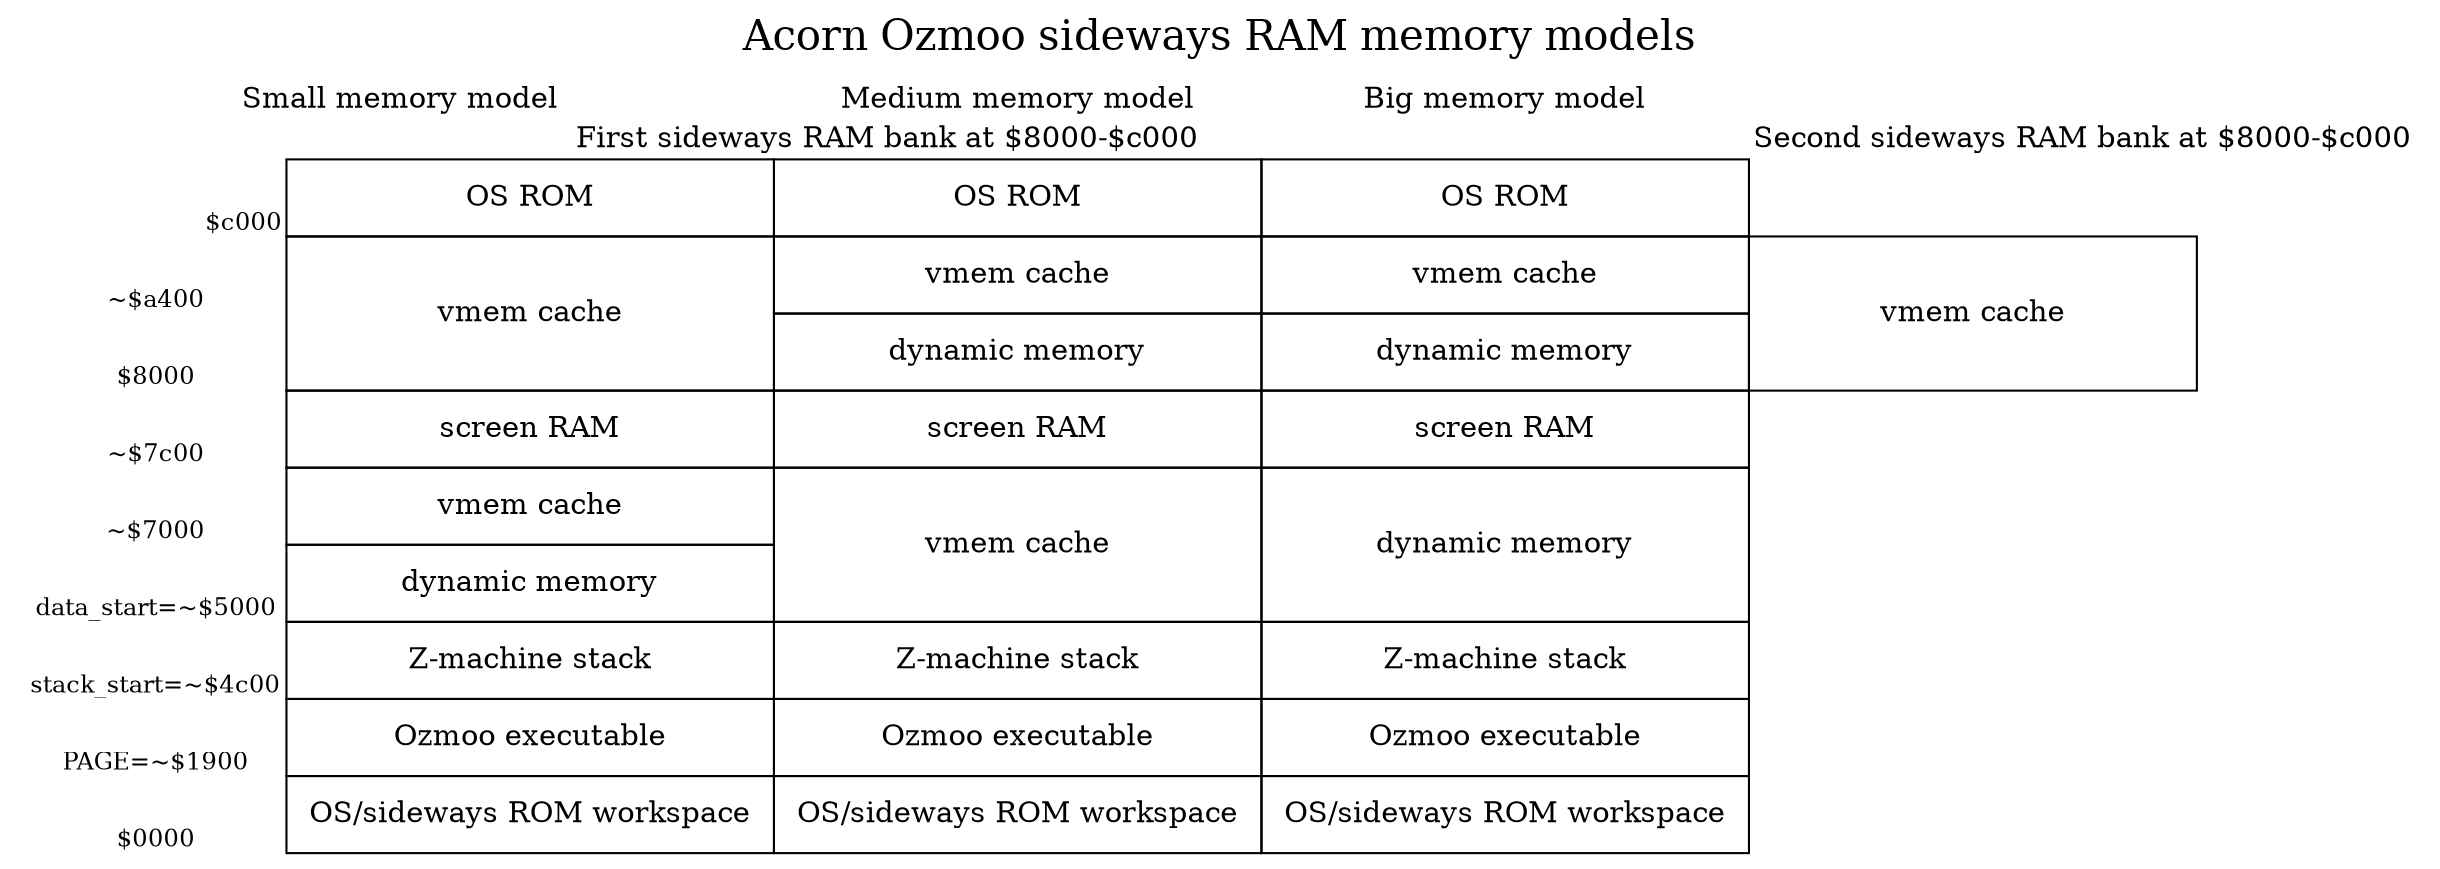 digraph memory {
    graph [nodesep=1, label="Acorn Ozmoo sideways RAM memory models", fontsize=20, labelloc=t];
    forcelabels=true;
    node [shape=plaintext];

    small [label=<
    <table border="0" cellspacing="0">
        <tr>
            <td colspan="2" border="0">Small memory model</td>
            <td colspan="1" border="0">Medium memory model</td>
	    <td colspan="1" border="0">Big memory model</td>
        </tr>
        <tr>
            <td colspan="4" border="0">First sideways RAM bank at $8000-$c000</td>
            <td colspan="4" border="0">Second sideways RAM bank at $8000-$c000</td>
        </tr>
        <tr>
            <td align="text" valign="bottom"><sub>$c000</sub><br align="right" /></td>
            <td border="1" cellpadding="10">OS ROM</td>
            <td border="1" cellpadding="10">OS ROM</td>
	    <td border="1" cellpadding="10">OS ROM</td>
        </tr>
	<tr>
	    <td valign="bottom"><sub>~$a400</sub></td>
	    <td border="1" rowspan="2" cellpadding="10">vmem cache</td>
	    <td border="1" cellpadding="10">vmem cache</td>
	    <td border="1" cellpadding="10">vmem cache</td>
	    <td border="1" rowspan="2" cellpadding="10">vmem cache</td>
	</tr>
        <tr>
            <td valign="bottom"><sub>$8000</sub></td>
	    <td border="1" cellpadding="10">dynamic memory</td>
	    <td border="1" cellpadding="10">dynamic memory</td>
        </tr>
        <tr>
            <td valign="bottom"><sub>~$7c00</sub></td>
            <td border="1" cellpadding="10">screen RAM</td>
            <td border="1" cellpadding="10">screen RAM</td>
            <td border="1" cellpadding="10">screen RAM</td>
        </tr>
        <tr>
            <td valign="bottom"><sub>~$7000</sub></td>
            <td border="1" cellpadding="10">vmem cache</td>
            <td border="1" rowspan="2" cellpadding="10">vmem cache</td>
            <td border="1" rowspan="2" cellpadding="10">dynamic memory</td>
        </tr>
        <tr>
            <td valign="bottom"><sub>data_start=~$5000</sub></td>
            <td border="1" cellpadding="10">dynamic memory</td>
        </tr>
        <tr>
            <td valign="bottom"><sub>stack_start=~$4c00</sub></td>
            <td border="1" cellpadding="10">Z-machine stack</td>
            <td border="1" cellpadding="10">Z-machine stack</td>
            <td border="1" cellpadding="10">Z-machine stack</td>
        </tr>
        <tr>
            <td valign="bottom"><sub>PAGE=~$1900</sub></td>
            <td border="1" cellpadding="10">Ozmoo executable</td>
            <td border="1" cellpadding="10">Ozmoo executable</td>
            <td border="1" cellpadding="10">Ozmoo executable</td>
        </tr>
        <tr>
            <td valign="bottom"><sub>$0000</sub></td>
            <td border="1" cellpadding="10">OS/sideways ROM workspace</td>
            <td border="1" cellpadding="10">OS/sideways ROM workspace</td>
            <td border="1" cellpadding="10">OS/sideways ROM workspace</td>
        </tr>
    </table>>];

}

# vi: sw=4 sts=4

